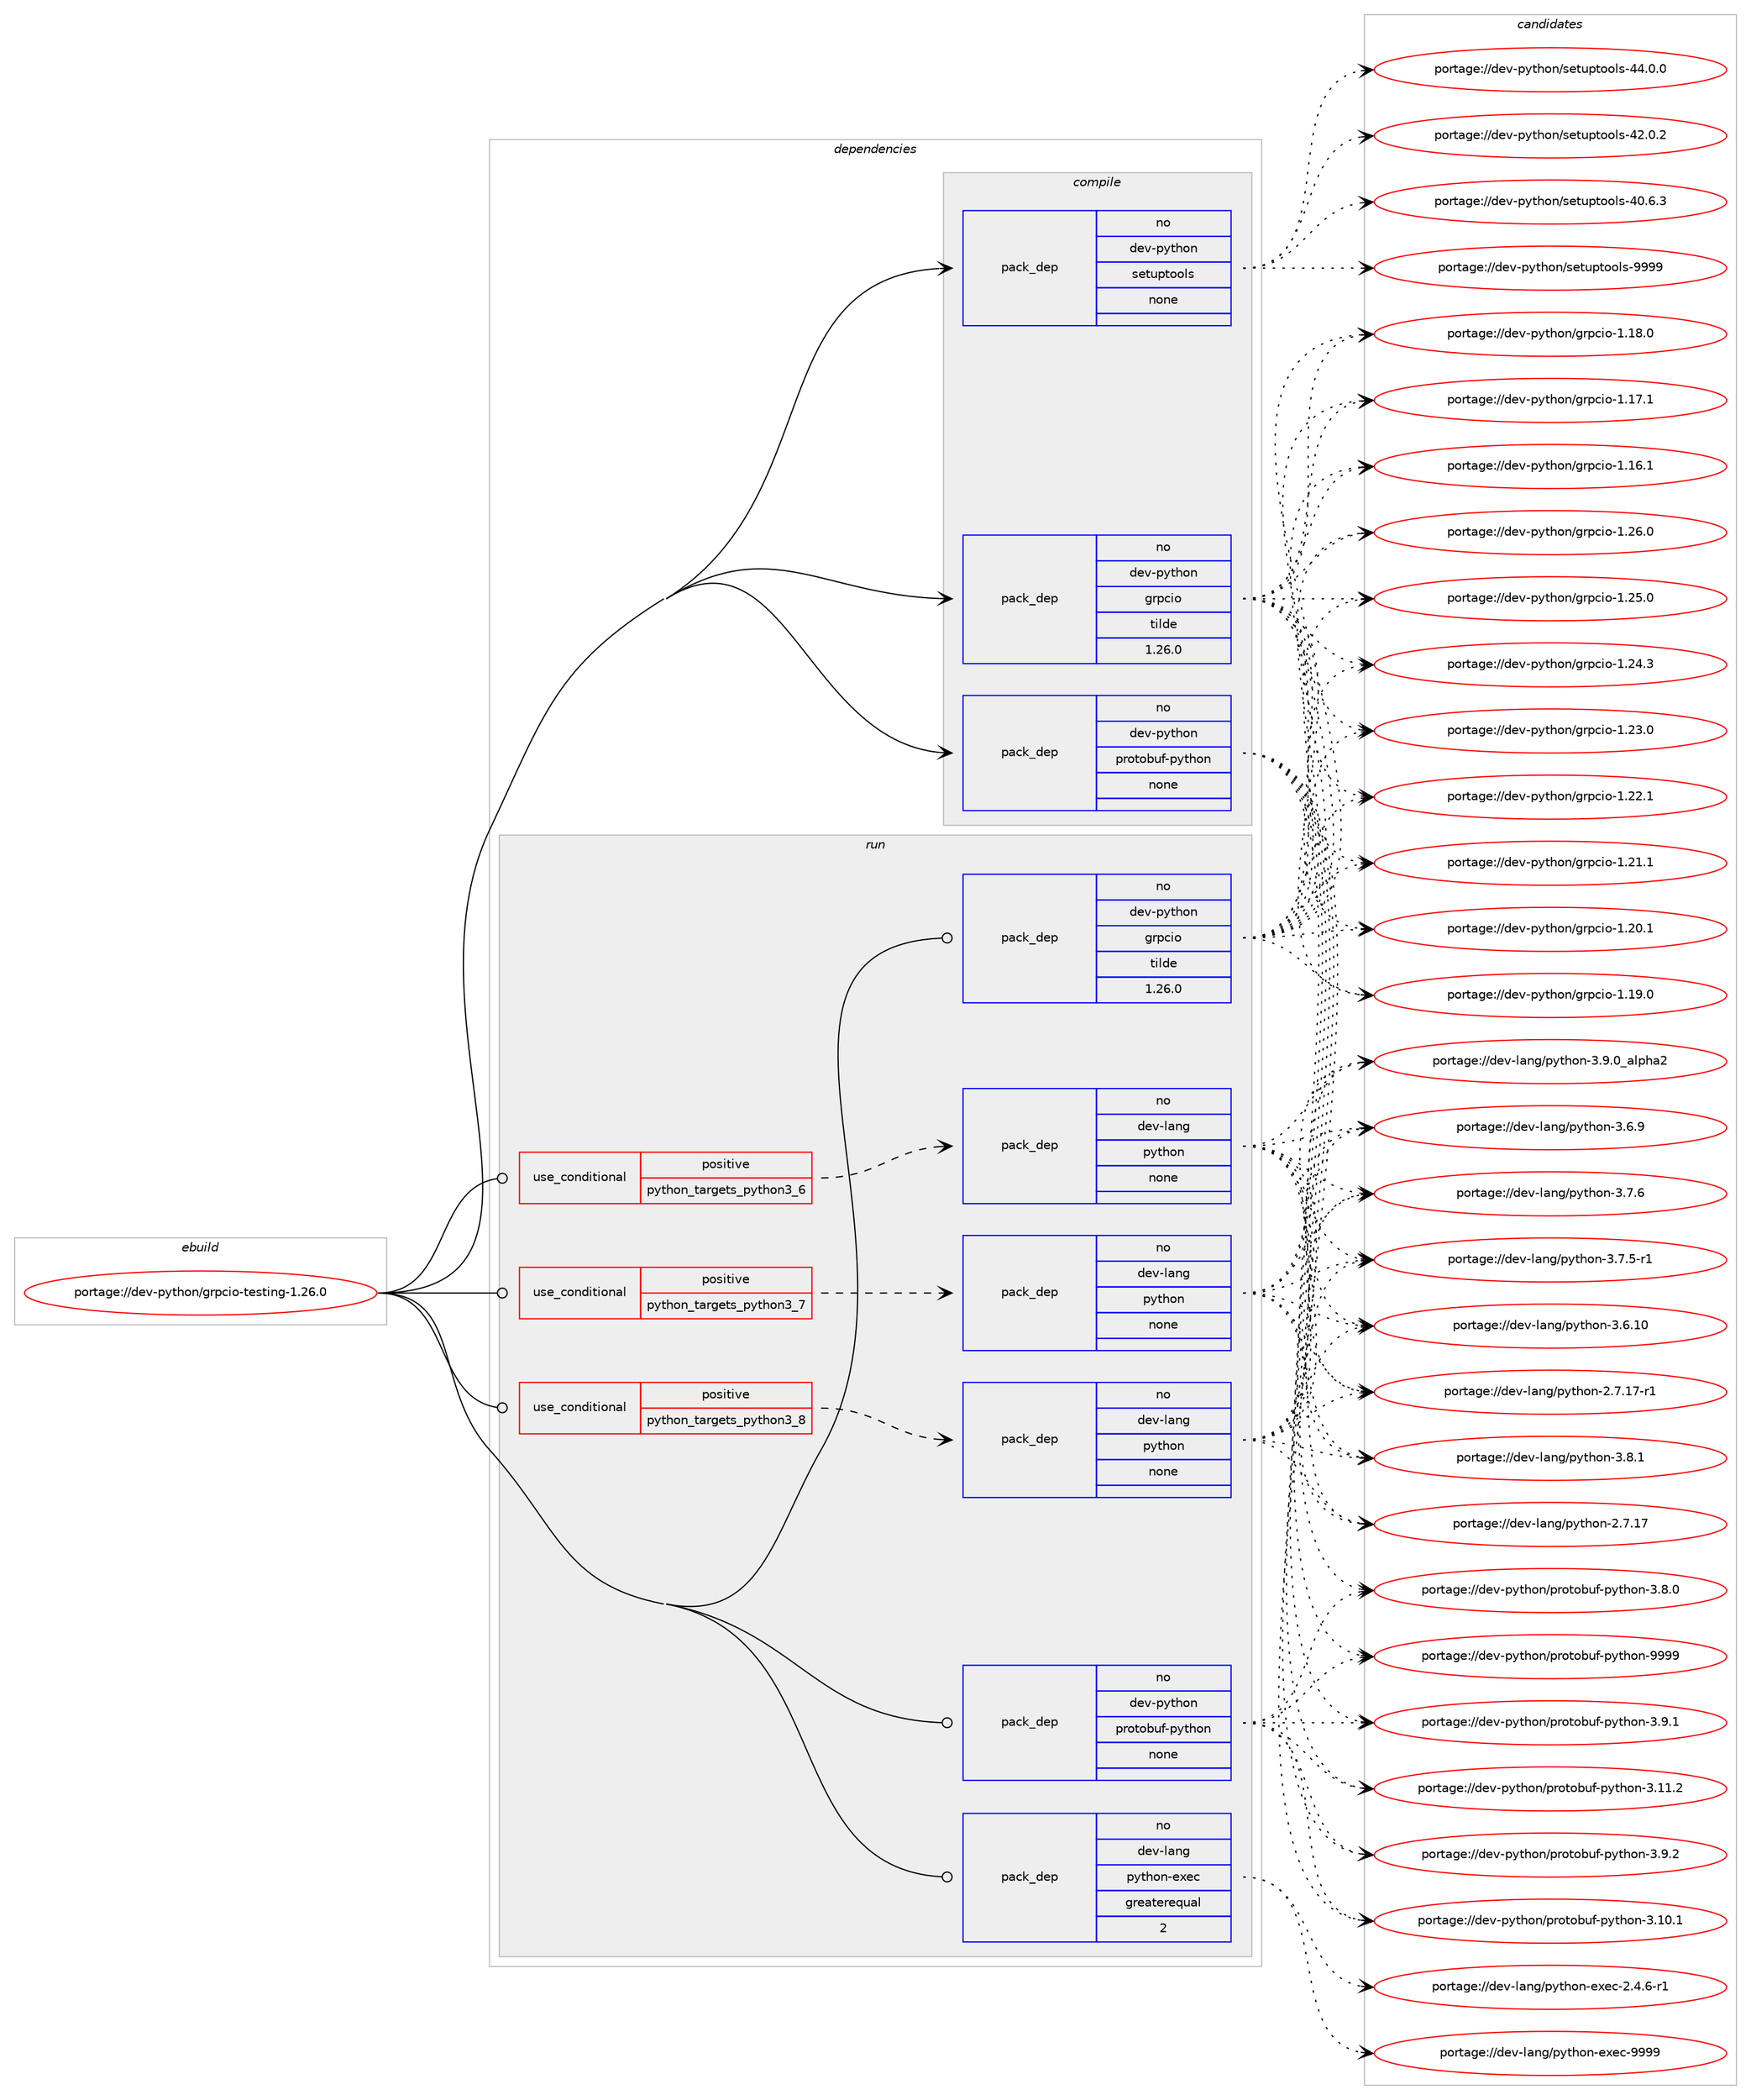 digraph prolog {

# *************
# Graph options
# *************

newrank=true;
concentrate=true;
compound=true;
graph [rankdir=LR,fontname=Helvetica,fontsize=10,ranksep=1.5];#, ranksep=2.5, nodesep=0.2];
edge  [arrowhead=vee];
node  [fontname=Helvetica,fontsize=10];

# **********
# The ebuild
# **********

subgraph cluster_leftcol {
color=gray;
label=<<i>ebuild</i>>;
id [label="portage://dev-python/grpcio-testing-1.26.0", color=red, width=4, href="../dev-python/grpcio-testing-1.26.0.svg"];
}

# ****************
# The dependencies
# ****************

subgraph cluster_midcol {
color=gray;
label=<<i>dependencies</i>>;
subgraph cluster_compile {
fillcolor="#eeeeee";
style=filled;
label=<<i>compile</i>>;
subgraph pack337556 {
dependency457612 [label=<<TABLE BORDER="0" CELLBORDER="1" CELLSPACING="0" CELLPADDING="4" WIDTH="220"><TR><TD ROWSPAN="6" CELLPADDING="30">pack_dep</TD></TR><TR><TD WIDTH="110">no</TD></TR><TR><TD>dev-python</TD></TR><TR><TD>grpcio</TD></TR><TR><TD>tilde</TD></TR><TR><TD>1.26.0</TD></TR></TABLE>>, shape=none, color=blue];
}
id:e -> dependency457612:w [weight=20,style="solid",arrowhead="vee"];
subgraph pack337557 {
dependency457613 [label=<<TABLE BORDER="0" CELLBORDER="1" CELLSPACING="0" CELLPADDING="4" WIDTH="220"><TR><TD ROWSPAN="6" CELLPADDING="30">pack_dep</TD></TR><TR><TD WIDTH="110">no</TD></TR><TR><TD>dev-python</TD></TR><TR><TD>protobuf-python</TD></TR><TR><TD>none</TD></TR><TR><TD></TD></TR></TABLE>>, shape=none, color=blue];
}
id:e -> dependency457613:w [weight=20,style="solid",arrowhead="vee"];
subgraph pack337558 {
dependency457614 [label=<<TABLE BORDER="0" CELLBORDER="1" CELLSPACING="0" CELLPADDING="4" WIDTH="220"><TR><TD ROWSPAN="6" CELLPADDING="30">pack_dep</TD></TR><TR><TD WIDTH="110">no</TD></TR><TR><TD>dev-python</TD></TR><TR><TD>setuptools</TD></TR><TR><TD>none</TD></TR><TR><TD></TD></TR></TABLE>>, shape=none, color=blue];
}
id:e -> dependency457614:w [weight=20,style="solid",arrowhead="vee"];
}
subgraph cluster_compileandrun {
fillcolor="#eeeeee";
style=filled;
label=<<i>compile and run</i>>;
}
subgraph cluster_run {
fillcolor="#eeeeee";
style=filled;
label=<<i>run</i>>;
subgraph cond115072 {
dependency457615 [label=<<TABLE BORDER="0" CELLBORDER="1" CELLSPACING="0" CELLPADDING="4"><TR><TD ROWSPAN="3" CELLPADDING="10">use_conditional</TD></TR><TR><TD>positive</TD></TR><TR><TD>python_targets_python3_6</TD></TR></TABLE>>, shape=none, color=red];
subgraph pack337559 {
dependency457616 [label=<<TABLE BORDER="0" CELLBORDER="1" CELLSPACING="0" CELLPADDING="4" WIDTH="220"><TR><TD ROWSPAN="6" CELLPADDING="30">pack_dep</TD></TR><TR><TD WIDTH="110">no</TD></TR><TR><TD>dev-lang</TD></TR><TR><TD>python</TD></TR><TR><TD>none</TD></TR><TR><TD></TD></TR></TABLE>>, shape=none, color=blue];
}
dependency457615:e -> dependency457616:w [weight=20,style="dashed",arrowhead="vee"];
}
id:e -> dependency457615:w [weight=20,style="solid",arrowhead="odot"];
subgraph cond115073 {
dependency457617 [label=<<TABLE BORDER="0" CELLBORDER="1" CELLSPACING="0" CELLPADDING="4"><TR><TD ROWSPAN="3" CELLPADDING="10">use_conditional</TD></TR><TR><TD>positive</TD></TR><TR><TD>python_targets_python3_7</TD></TR></TABLE>>, shape=none, color=red];
subgraph pack337560 {
dependency457618 [label=<<TABLE BORDER="0" CELLBORDER="1" CELLSPACING="0" CELLPADDING="4" WIDTH="220"><TR><TD ROWSPAN="6" CELLPADDING="30">pack_dep</TD></TR><TR><TD WIDTH="110">no</TD></TR><TR><TD>dev-lang</TD></TR><TR><TD>python</TD></TR><TR><TD>none</TD></TR><TR><TD></TD></TR></TABLE>>, shape=none, color=blue];
}
dependency457617:e -> dependency457618:w [weight=20,style="dashed",arrowhead="vee"];
}
id:e -> dependency457617:w [weight=20,style="solid",arrowhead="odot"];
subgraph cond115074 {
dependency457619 [label=<<TABLE BORDER="0" CELLBORDER="1" CELLSPACING="0" CELLPADDING="4"><TR><TD ROWSPAN="3" CELLPADDING="10">use_conditional</TD></TR><TR><TD>positive</TD></TR><TR><TD>python_targets_python3_8</TD></TR></TABLE>>, shape=none, color=red];
subgraph pack337561 {
dependency457620 [label=<<TABLE BORDER="0" CELLBORDER="1" CELLSPACING="0" CELLPADDING="4" WIDTH="220"><TR><TD ROWSPAN="6" CELLPADDING="30">pack_dep</TD></TR><TR><TD WIDTH="110">no</TD></TR><TR><TD>dev-lang</TD></TR><TR><TD>python</TD></TR><TR><TD>none</TD></TR><TR><TD></TD></TR></TABLE>>, shape=none, color=blue];
}
dependency457619:e -> dependency457620:w [weight=20,style="dashed",arrowhead="vee"];
}
id:e -> dependency457619:w [weight=20,style="solid",arrowhead="odot"];
subgraph pack337562 {
dependency457621 [label=<<TABLE BORDER="0" CELLBORDER="1" CELLSPACING="0" CELLPADDING="4" WIDTH="220"><TR><TD ROWSPAN="6" CELLPADDING="30">pack_dep</TD></TR><TR><TD WIDTH="110">no</TD></TR><TR><TD>dev-lang</TD></TR><TR><TD>python-exec</TD></TR><TR><TD>greaterequal</TD></TR><TR><TD>2</TD></TR></TABLE>>, shape=none, color=blue];
}
id:e -> dependency457621:w [weight=20,style="solid",arrowhead="odot"];
subgraph pack337563 {
dependency457622 [label=<<TABLE BORDER="0" CELLBORDER="1" CELLSPACING="0" CELLPADDING="4" WIDTH="220"><TR><TD ROWSPAN="6" CELLPADDING="30">pack_dep</TD></TR><TR><TD WIDTH="110">no</TD></TR><TR><TD>dev-python</TD></TR><TR><TD>grpcio</TD></TR><TR><TD>tilde</TD></TR><TR><TD>1.26.0</TD></TR></TABLE>>, shape=none, color=blue];
}
id:e -> dependency457622:w [weight=20,style="solid",arrowhead="odot"];
subgraph pack337564 {
dependency457623 [label=<<TABLE BORDER="0" CELLBORDER="1" CELLSPACING="0" CELLPADDING="4" WIDTH="220"><TR><TD ROWSPAN="6" CELLPADDING="30">pack_dep</TD></TR><TR><TD WIDTH="110">no</TD></TR><TR><TD>dev-python</TD></TR><TR><TD>protobuf-python</TD></TR><TR><TD>none</TD></TR><TR><TD></TD></TR></TABLE>>, shape=none, color=blue];
}
id:e -> dependency457623:w [weight=20,style="solid",arrowhead="odot"];
}
}

# **************
# The candidates
# **************

subgraph cluster_choices {
rank=same;
color=gray;
label=<<i>candidates</i>>;

subgraph choice337556 {
color=black;
nodesep=1;
choice10010111845112121116104111110471031141129910511145494650544648 [label="portage://dev-python/grpcio-1.26.0", color=red, width=4,href="../dev-python/grpcio-1.26.0.svg"];
choice10010111845112121116104111110471031141129910511145494650534648 [label="portage://dev-python/grpcio-1.25.0", color=red, width=4,href="../dev-python/grpcio-1.25.0.svg"];
choice10010111845112121116104111110471031141129910511145494650524651 [label="portage://dev-python/grpcio-1.24.3", color=red, width=4,href="../dev-python/grpcio-1.24.3.svg"];
choice10010111845112121116104111110471031141129910511145494650514648 [label="portage://dev-python/grpcio-1.23.0", color=red, width=4,href="../dev-python/grpcio-1.23.0.svg"];
choice10010111845112121116104111110471031141129910511145494650504649 [label="portage://dev-python/grpcio-1.22.1", color=red, width=4,href="../dev-python/grpcio-1.22.1.svg"];
choice10010111845112121116104111110471031141129910511145494650494649 [label="portage://dev-python/grpcio-1.21.1", color=red, width=4,href="../dev-python/grpcio-1.21.1.svg"];
choice10010111845112121116104111110471031141129910511145494650484649 [label="portage://dev-python/grpcio-1.20.1", color=red, width=4,href="../dev-python/grpcio-1.20.1.svg"];
choice10010111845112121116104111110471031141129910511145494649574648 [label="portage://dev-python/grpcio-1.19.0", color=red, width=4,href="../dev-python/grpcio-1.19.0.svg"];
choice10010111845112121116104111110471031141129910511145494649564648 [label="portage://dev-python/grpcio-1.18.0", color=red, width=4,href="../dev-python/grpcio-1.18.0.svg"];
choice10010111845112121116104111110471031141129910511145494649554649 [label="portage://dev-python/grpcio-1.17.1", color=red, width=4,href="../dev-python/grpcio-1.17.1.svg"];
choice10010111845112121116104111110471031141129910511145494649544649 [label="portage://dev-python/grpcio-1.16.1", color=red, width=4,href="../dev-python/grpcio-1.16.1.svg"];
dependency457612:e -> choice10010111845112121116104111110471031141129910511145494650544648:w [style=dotted,weight="100"];
dependency457612:e -> choice10010111845112121116104111110471031141129910511145494650534648:w [style=dotted,weight="100"];
dependency457612:e -> choice10010111845112121116104111110471031141129910511145494650524651:w [style=dotted,weight="100"];
dependency457612:e -> choice10010111845112121116104111110471031141129910511145494650514648:w [style=dotted,weight="100"];
dependency457612:e -> choice10010111845112121116104111110471031141129910511145494650504649:w [style=dotted,weight="100"];
dependency457612:e -> choice10010111845112121116104111110471031141129910511145494650494649:w [style=dotted,weight="100"];
dependency457612:e -> choice10010111845112121116104111110471031141129910511145494650484649:w [style=dotted,weight="100"];
dependency457612:e -> choice10010111845112121116104111110471031141129910511145494649574648:w [style=dotted,weight="100"];
dependency457612:e -> choice10010111845112121116104111110471031141129910511145494649564648:w [style=dotted,weight="100"];
dependency457612:e -> choice10010111845112121116104111110471031141129910511145494649554649:w [style=dotted,weight="100"];
dependency457612:e -> choice10010111845112121116104111110471031141129910511145494649544649:w [style=dotted,weight="100"];
}
subgraph choice337557 {
color=black;
nodesep=1;
choice100101118451121211161041111104711211411111611198117102451121211161041111104557575757 [label="portage://dev-python/protobuf-python-9999", color=red, width=4,href="../dev-python/protobuf-python-9999.svg"];
choice10010111845112121116104111110471121141111161119811710245112121116104111110455146574650 [label="portage://dev-python/protobuf-python-3.9.2", color=red, width=4,href="../dev-python/protobuf-python-3.9.2.svg"];
choice10010111845112121116104111110471121141111161119811710245112121116104111110455146574649 [label="portage://dev-python/protobuf-python-3.9.1", color=red, width=4,href="../dev-python/protobuf-python-3.9.1.svg"];
choice10010111845112121116104111110471121141111161119811710245112121116104111110455146564648 [label="portage://dev-python/protobuf-python-3.8.0", color=red, width=4,href="../dev-python/protobuf-python-3.8.0.svg"];
choice1001011184511212111610411111047112114111116111981171024511212111610411111045514649494650 [label="portage://dev-python/protobuf-python-3.11.2", color=red, width=4,href="../dev-python/protobuf-python-3.11.2.svg"];
choice1001011184511212111610411111047112114111116111981171024511212111610411111045514649484649 [label="portage://dev-python/protobuf-python-3.10.1", color=red, width=4,href="../dev-python/protobuf-python-3.10.1.svg"];
dependency457613:e -> choice100101118451121211161041111104711211411111611198117102451121211161041111104557575757:w [style=dotted,weight="100"];
dependency457613:e -> choice10010111845112121116104111110471121141111161119811710245112121116104111110455146574650:w [style=dotted,weight="100"];
dependency457613:e -> choice10010111845112121116104111110471121141111161119811710245112121116104111110455146574649:w [style=dotted,weight="100"];
dependency457613:e -> choice10010111845112121116104111110471121141111161119811710245112121116104111110455146564648:w [style=dotted,weight="100"];
dependency457613:e -> choice1001011184511212111610411111047112114111116111981171024511212111610411111045514649494650:w [style=dotted,weight="100"];
dependency457613:e -> choice1001011184511212111610411111047112114111116111981171024511212111610411111045514649484649:w [style=dotted,weight="100"];
}
subgraph choice337558 {
color=black;
nodesep=1;
choice10010111845112121116104111110471151011161171121161111111081154557575757 [label="portage://dev-python/setuptools-9999", color=red, width=4,href="../dev-python/setuptools-9999.svg"];
choice100101118451121211161041111104711510111611711211611111110811545525246484648 [label="portage://dev-python/setuptools-44.0.0", color=red, width=4,href="../dev-python/setuptools-44.0.0.svg"];
choice100101118451121211161041111104711510111611711211611111110811545525046484650 [label="portage://dev-python/setuptools-42.0.2", color=red, width=4,href="../dev-python/setuptools-42.0.2.svg"];
choice100101118451121211161041111104711510111611711211611111110811545524846544651 [label="portage://dev-python/setuptools-40.6.3", color=red, width=4,href="../dev-python/setuptools-40.6.3.svg"];
dependency457614:e -> choice10010111845112121116104111110471151011161171121161111111081154557575757:w [style=dotted,weight="100"];
dependency457614:e -> choice100101118451121211161041111104711510111611711211611111110811545525246484648:w [style=dotted,weight="100"];
dependency457614:e -> choice100101118451121211161041111104711510111611711211611111110811545525046484650:w [style=dotted,weight="100"];
dependency457614:e -> choice100101118451121211161041111104711510111611711211611111110811545524846544651:w [style=dotted,weight="100"];
}
subgraph choice337559 {
color=black;
nodesep=1;
choice10010111845108971101034711212111610411111045514657464895971081121049750 [label="portage://dev-lang/python-3.9.0_alpha2", color=red, width=4,href="../dev-lang/python-3.9.0_alpha2.svg"];
choice100101118451089711010347112121116104111110455146564649 [label="portage://dev-lang/python-3.8.1", color=red, width=4,href="../dev-lang/python-3.8.1.svg"];
choice100101118451089711010347112121116104111110455146554654 [label="portage://dev-lang/python-3.7.6", color=red, width=4,href="../dev-lang/python-3.7.6.svg"];
choice1001011184510897110103471121211161041111104551465546534511449 [label="portage://dev-lang/python-3.7.5-r1", color=red, width=4,href="../dev-lang/python-3.7.5-r1.svg"];
choice100101118451089711010347112121116104111110455146544657 [label="portage://dev-lang/python-3.6.9", color=red, width=4,href="../dev-lang/python-3.6.9.svg"];
choice10010111845108971101034711212111610411111045514654464948 [label="portage://dev-lang/python-3.6.10", color=red, width=4,href="../dev-lang/python-3.6.10.svg"];
choice100101118451089711010347112121116104111110455046554649554511449 [label="portage://dev-lang/python-2.7.17-r1", color=red, width=4,href="../dev-lang/python-2.7.17-r1.svg"];
choice10010111845108971101034711212111610411111045504655464955 [label="portage://dev-lang/python-2.7.17", color=red, width=4,href="../dev-lang/python-2.7.17.svg"];
dependency457616:e -> choice10010111845108971101034711212111610411111045514657464895971081121049750:w [style=dotted,weight="100"];
dependency457616:e -> choice100101118451089711010347112121116104111110455146564649:w [style=dotted,weight="100"];
dependency457616:e -> choice100101118451089711010347112121116104111110455146554654:w [style=dotted,weight="100"];
dependency457616:e -> choice1001011184510897110103471121211161041111104551465546534511449:w [style=dotted,weight="100"];
dependency457616:e -> choice100101118451089711010347112121116104111110455146544657:w [style=dotted,weight="100"];
dependency457616:e -> choice10010111845108971101034711212111610411111045514654464948:w [style=dotted,weight="100"];
dependency457616:e -> choice100101118451089711010347112121116104111110455046554649554511449:w [style=dotted,weight="100"];
dependency457616:e -> choice10010111845108971101034711212111610411111045504655464955:w [style=dotted,weight="100"];
}
subgraph choice337560 {
color=black;
nodesep=1;
choice10010111845108971101034711212111610411111045514657464895971081121049750 [label="portage://dev-lang/python-3.9.0_alpha2", color=red, width=4,href="../dev-lang/python-3.9.0_alpha2.svg"];
choice100101118451089711010347112121116104111110455146564649 [label="portage://dev-lang/python-3.8.1", color=red, width=4,href="../dev-lang/python-3.8.1.svg"];
choice100101118451089711010347112121116104111110455146554654 [label="portage://dev-lang/python-3.7.6", color=red, width=4,href="../dev-lang/python-3.7.6.svg"];
choice1001011184510897110103471121211161041111104551465546534511449 [label="portage://dev-lang/python-3.7.5-r1", color=red, width=4,href="../dev-lang/python-3.7.5-r1.svg"];
choice100101118451089711010347112121116104111110455146544657 [label="portage://dev-lang/python-3.6.9", color=red, width=4,href="../dev-lang/python-3.6.9.svg"];
choice10010111845108971101034711212111610411111045514654464948 [label="portage://dev-lang/python-3.6.10", color=red, width=4,href="../dev-lang/python-3.6.10.svg"];
choice100101118451089711010347112121116104111110455046554649554511449 [label="portage://dev-lang/python-2.7.17-r1", color=red, width=4,href="../dev-lang/python-2.7.17-r1.svg"];
choice10010111845108971101034711212111610411111045504655464955 [label="portage://dev-lang/python-2.7.17", color=red, width=4,href="../dev-lang/python-2.7.17.svg"];
dependency457618:e -> choice10010111845108971101034711212111610411111045514657464895971081121049750:w [style=dotted,weight="100"];
dependency457618:e -> choice100101118451089711010347112121116104111110455146564649:w [style=dotted,weight="100"];
dependency457618:e -> choice100101118451089711010347112121116104111110455146554654:w [style=dotted,weight="100"];
dependency457618:e -> choice1001011184510897110103471121211161041111104551465546534511449:w [style=dotted,weight="100"];
dependency457618:e -> choice100101118451089711010347112121116104111110455146544657:w [style=dotted,weight="100"];
dependency457618:e -> choice10010111845108971101034711212111610411111045514654464948:w [style=dotted,weight="100"];
dependency457618:e -> choice100101118451089711010347112121116104111110455046554649554511449:w [style=dotted,weight="100"];
dependency457618:e -> choice10010111845108971101034711212111610411111045504655464955:w [style=dotted,weight="100"];
}
subgraph choice337561 {
color=black;
nodesep=1;
choice10010111845108971101034711212111610411111045514657464895971081121049750 [label="portage://dev-lang/python-3.9.0_alpha2", color=red, width=4,href="../dev-lang/python-3.9.0_alpha2.svg"];
choice100101118451089711010347112121116104111110455146564649 [label="portage://dev-lang/python-3.8.1", color=red, width=4,href="../dev-lang/python-3.8.1.svg"];
choice100101118451089711010347112121116104111110455146554654 [label="portage://dev-lang/python-3.7.6", color=red, width=4,href="../dev-lang/python-3.7.6.svg"];
choice1001011184510897110103471121211161041111104551465546534511449 [label="portage://dev-lang/python-3.7.5-r1", color=red, width=4,href="../dev-lang/python-3.7.5-r1.svg"];
choice100101118451089711010347112121116104111110455146544657 [label="portage://dev-lang/python-3.6.9", color=red, width=4,href="../dev-lang/python-3.6.9.svg"];
choice10010111845108971101034711212111610411111045514654464948 [label="portage://dev-lang/python-3.6.10", color=red, width=4,href="../dev-lang/python-3.6.10.svg"];
choice100101118451089711010347112121116104111110455046554649554511449 [label="portage://dev-lang/python-2.7.17-r1", color=red, width=4,href="../dev-lang/python-2.7.17-r1.svg"];
choice10010111845108971101034711212111610411111045504655464955 [label="portage://dev-lang/python-2.7.17", color=red, width=4,href="../dev-lang/python-2.7.17.svg"];
dependency457620:e -> choice10010111845108971101034711212111610411111045514657464895971081121049750:w [style=dotted,weight="100"];
dependency457620:e -> choice100101118451089711010347112121116104111110455146564649:w [style=dotted,weight="100"];
dependency457620:e -> choice100101118451089711010347112121116104111110455146554654:w [style=dotted,weight="100"];
dependency457620:e -> choice1001011184510897110103471121211161041111104551465546534511449:w [style=dotted,weight="100"];
dependency457620:e -> choice100101118451089711010347112121116104111110455146544657:w [style=dotted,weight="100"];
dependency457620:e -> choice10010111845108971101034711212111610411111045514654464948:w [style=dotted,weight="100"];
dependency457620:e -> choice100101118451089711010347112121116104111110455046554649554511449:w [style=dotted,weight="100"];
dependency457620:e -> choice10010111845108971101034711212111610411111045504655464955:w [style=dotted,weight="100"];
}
subgraph choice337562 {
color=black;
nodesep=1;
choice10010111845108971101034711212111610411111045101120101994557575757 [label="portage://dev-lang/python-exec-9999", color=red, width=4,href="../dev-lang/python-exec-9999.svg"];
choice10010111845108971101034711212111610411111045101120101994550465246544511449 [label="portage://dev-lang/python-exec-2.4.6-r1", color=red, width=4,href="../dev-lang/python-exec-2.4.6-r1.svg"];
dependency457621:e -> choice10010111845108971101034711212111610411111045101120101994557575757:w [style=dotted,weight="100"];
dependency457621:e -> choice10010111845108971101034711212111610411111045101120101994550465246544511449:w [style=dotted,weight="100"];
}
subgraph choice337563 {
color=black;
nodesep=1;
choice10010111845112121116104111110471031141129910511145494650544648 [label="portage://dev-python/grpcio-1.26.0", color=red, width=4,href="../dev-python/grpcio-1.26.0.svg"];
choice10010111845112121116104111110471031141129910511145494650534648 [label="portage://dev-python/grpcio-1.25.0", color=red, width=4,href="../dev-python/grpcio-1.25.0.svg"];
choice10010111845112121116104111110471031141129910511145494650524651 [label="portage://dev-python/grpcio-1.24.3", color=red, width=4,href="../dev-python/grpcio-1.24.3.svg"];
choice10010111845112121116104111110471031141129910511145494650514648 [label="portage://dev-python/grpcio-1.23.0", color=red, width=4,href="../dev-python/grpcio-1.23.0.svg"];
choice10010111845112121116104111110471031141129910511145494650504649 [label="portage://dev-python/grpcio-1.22.1", color=red, width=4,href="../dev-python/grpcio-1.22.1.svg"];
choice10010111845112121116104111110471031141129910511145494650494649 [label="portage://dev-python/grpcio-1.21.1", color=red, width=4,href="../dev-python/grpcio-1.21.1.svg"];
choice10010111845112121116104111110471031141129910511145494650484649 [label="portage://dev-python/grpcio-1.20.1", color=red, width=4,href="../dev-python/grpcio-1.20.1.svg"];
choice10010111845112121116104111110471031141129910511145494649574648 [label="portage://dev-python/grpcio-1.19.0", color=red, width=4,href="../dev-python/grpcio-1.19.0.svg"];
choice10010111845112121116104111110471031141129910511145494649564648 [label="portage://dev-python/grpcio-1.18.0", color=red, width=4,href="../dev-python/grpcio-1.18.0.svg"];
choice10010111845112121116104111110471031141129910511145494649554649 [label="portage://dev-python/grpcio-1.17.1", color=red, width=4,href="../dev-python/grpcio-1.17.1.svg"];
choice10010111845112121116104111110471031141129910511145494649544649 [label="portage://dev-python/grpcio-1.16.1", color=red, width=4,href="../dev-python/grpcio-1.16.1.svg"];
dependency457622:e -> choice10010111845112121116104111110471031141129910511145494650544648:w [style=dotted,weight="100"];
dependency457622:e -> choice10010111845112121116104111110471031141129910511145494650534648:w [style=dotted,weight="100"];
dependency457622:e -> choice10010111845112121116104111110471031141129910511145494650524651:w [style=dotted,weight="100"];
dependency457622:e -> choice10010111845112121116104111110471031141129910511145494650514648:w [style=dotted,weight="100"];
dependency457622:e -> choice10010111845112121116104111110471031141129910511145494650504649:w [style=dotted,weight="100"];
dependency457622:e -> choice10010111845112121116104111110471031141129910511145494650494649:w [style=dotted,weight="100"];
dependency457622:e -> choice10010111845112121116104111110471031141129910511145494650484649:w [style=dotted,weight="100"];
dependency457622:e -> choice10010111845112121116104111110471031141129910511145494649574648:w [style=dotted,weight="100"];
dependency457622:e -> choice10010111845112121116104111110471031141129910511145494649564648:w [style=dotted,weight="100"];
dependency457622:e -> choice10010111845112121116104111110471031141129910511145494649554649:w [style=dotted,weight="100"];
dependency457622:e -> choice10010111845112121116104111110471031141129910511145494649544649:w [style=dotted,weight="100"];
}
subgraph choice337564 {
color=black;
nodesep=1;
choice100101118451121211161041111104711211411111611198117102451121211161041111104557575757 [label="portage://dev-python/protobuf-python-9999", color=red, width=4,href="../dev-python/protobuf-python-9999.svg"];
choice10010111845112121116104111110471121141111161119811710245112121116104111110455146574650 [label="portage://dev-python/protobuf-python-3.9.2", color=red, width=4,href="../dev-python/protobuf-python-3.9.2.svg"];
choice10010111845112121116104111110471121141111161119811710245112121116104111110455146574649 [label="portage://dev-python/protobuf-python-3.9.1", color=red, width=4,href="../dev-python/protobuf-python-3.9.1.svg"];
choice10010111845112121116104111110471121141111161119811710245112121116104111110455146564648 [label="portage://dev-python/protobuf-python-3.8.0", color=red, width=4,href="../dev-python/protobuf-python-3.8.0.svg"];
choice1001011184511212111610411111047112114111116111981171024511212111610411111045514649494650 [label="portage://dev-python/protobuf-python-3.11.2", color=red, width=4,href="../dev-python/protobuf-python-3.11.2.svg"];
choice1001011184511212111610411111047112114111116111981171024511212111610411111045514649484649 [label="portage://dev-python/protobuf-python-3.10.1", color=red, width=4,href="../dev-python/protobuf-python-3.10.1.svg"];
dependency457623:e -> choice100101118451121211161041111104711211411111611198117102451121211161041111104557575757:w [style=dotted,weight="100"];
dependency457623:e -> choice10010111845112121116104111110471121141111161119811710245112121116104111110455146574650:w [style=dotted,weight="100"];
dependency457623:e -> choice10010111845112121116104111110471121141111161119811710245112121116104111110455146574649:w [style=dotted,weight="100"];
dependency457623:e -> choice10010111845112121116104111110471121141111161119811710245112121116104111110455146564648:w [style=dotted,weight="100"];
dependency457623:e -> choice1001011184511212111610411111047112114111116111981171024511212111610411111045514649494650:w [style=dotted,weight="100"];
dependency457623:e -> choice1001011184511212111610411111047112114111116111981171024511212111610411111045514649484649:w [style=dotted,weight="100"];
}
}

}
